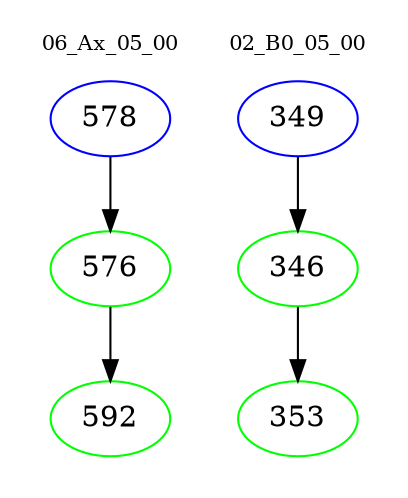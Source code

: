 digraph{
subgraph cluster_0 {
color = white
label = "06_Ax_05_00";
fontsize=10;
T0_578 [label="578", color="blue"]
T0_578 -> T0_576 [color="black"]
T0_576 [label="576", color="green"]
T0_576 -> T0_592 [color="black"]
T0_592 [label="592", color="green"]
}
subgraph cluster_1 {
color = white
label = "02_B0_05_00";
fontsize=10;
T1_349 [label="349", color="blue"]
T1_349 -> T1_346 [color="black"]
T1_346 [label="346", color="green"]
T1_346 -> T1_353 [color="black"]
T1_353 [label="353", color="green"]
}
}
